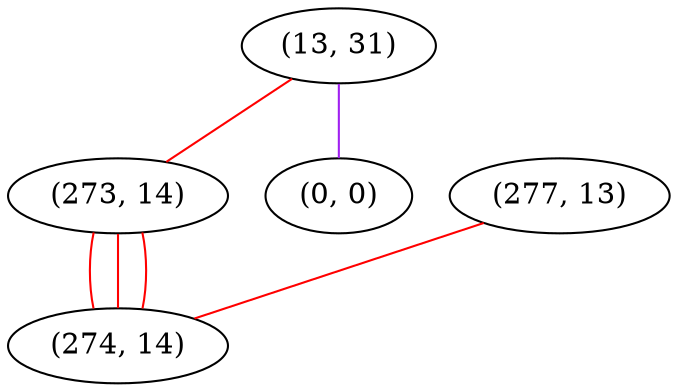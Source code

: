 graph "" {
"(13, 31)";
"(273, 14)";
"(277, 13)";
"(0, 0)";
"(274, 14)";
"(13, 31)" -- "(0, 0)"  [color=purple, key=0, weight=4];
"(13, 31)" -- "(273, 14)"  [color=red, key=0, weight=1];
"(273, 14)" -- "(274, 14)"  [color=red, key=0, weight=1];
"(273, 14)" -- "(274, 14)"  [color=red, key=1, weight=1];
"(273, 14)" -- "(274, 14)"  [color=red, key=2, weight=1];
"(277, 13)" -- "(274, 14)"  [color=red, key=0, weight=1];
}

